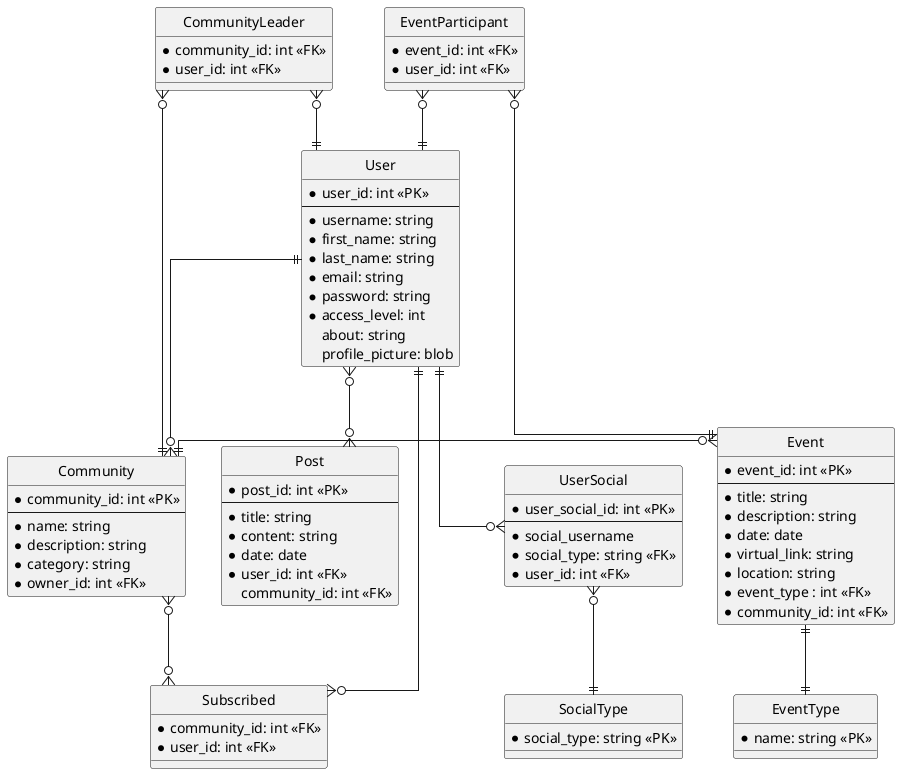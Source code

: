 @startuml erd

skinparam linetype ortho
hide circle

entity User {
    * user_id: int <<PK>>
    --
    * username: string
    * first_name: string
    * last_name: string
    * email: string
    * password: string
    * access_level: int
    about: string
    profile_picture: blob
}

entity Subscribed {
    * community_id: int <<FK>>
    * user_id: int <<FK>>
}

entity Event {
    * event_id: int <<PK>>
    --
    * title: string
    * description: string
    * date: date
    * virtual_link: string
    * location: string
    * event_type : int <<FK>>
    * community_id: int <<FK>>
}

entity Community {
    * community_id: int <<PK>>
    --
    * name: string
    * description: string
    * category: string
    * owner_id: int <<FK>>
}

entity EventType {
    * name: string <<PK>>
}

entity Post {
    * post_id: int <<PK>>
    --
    * title: string
    * content: string
    * date: date
    * user_id: int <<FK>>
    community_id: int <<FK>>
}

entity SocialType {
    * social_type: string << PK>> 
}

entity UserSocial {
    * user_social_id: int <<PK>>
    --
    * social_username
    * social_type: string <<FK>>
    * user_id: int <<FK>>
}

entity CommunityLeader {
    * community_id: int <<FK>>
    * user_id: int <<FK>>
}

entity EventParticipant {
    * event_id: int <<FK>>
    * user_id: int <<FK>>
}

User ||--o{ Subscribed
User }o--o{ Post
User ||--o{ Community
User ||--o{ UserSocial
UserSocial }o--|| SocialType
CommunityLeader }o--|| User
CommunityLeader }o--|| Community
EventParticipant }o--|| Event
EventParticipant }o--|| User



Community }o--o{ Subscribed
Community ||-right-o{ Event

Event ||--|| EventType

@enduml